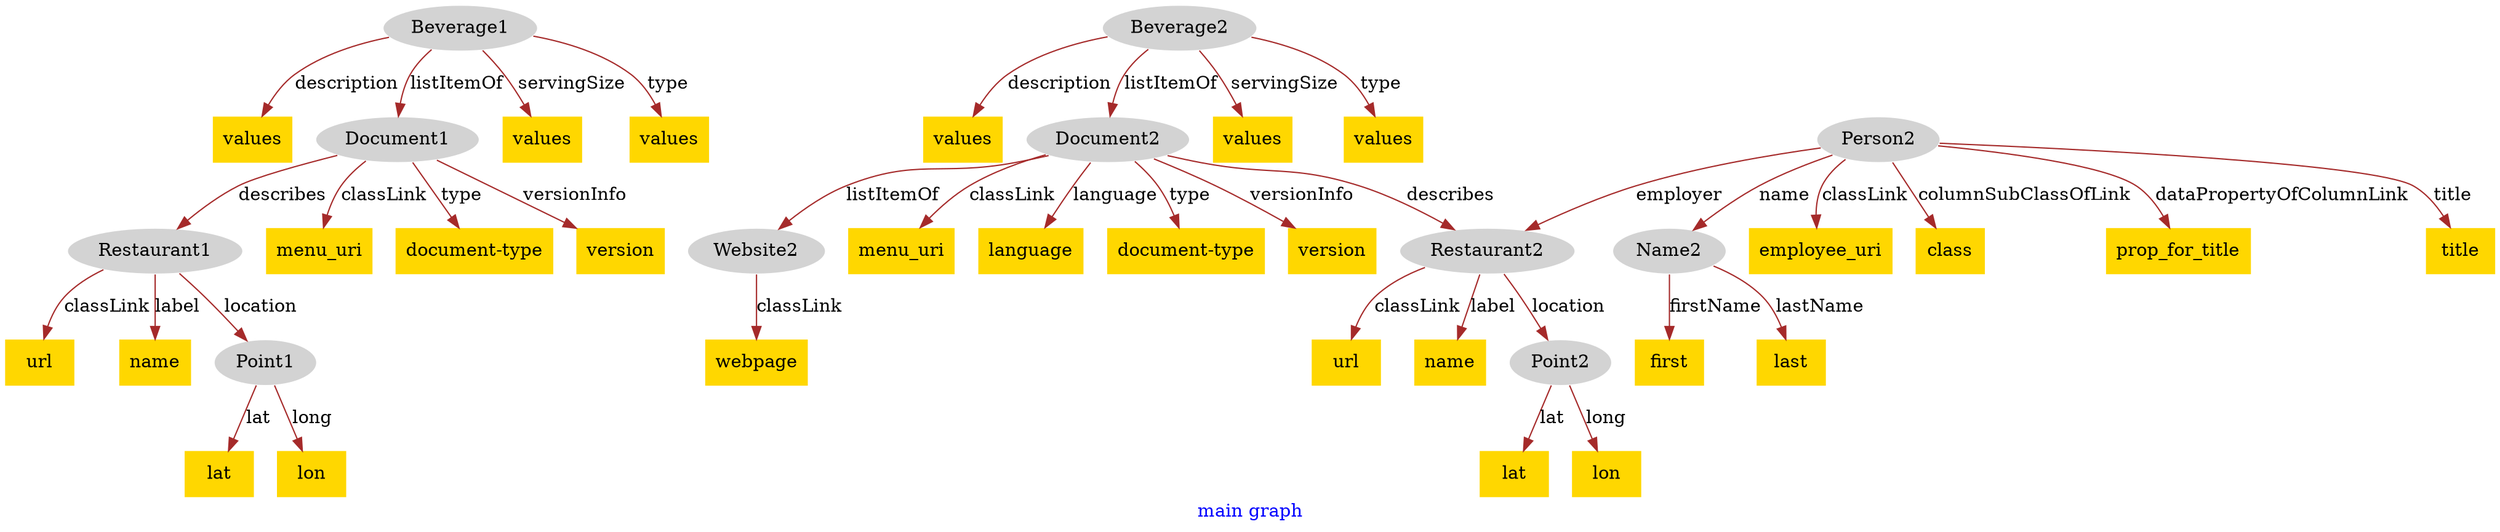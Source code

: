 digraph n0 {
fontcolor="blue"
remincross="true"
label="main graph"
n1[style="filled",color="white",fillcolor="lightgray",label="Beverage1"];
n2[shape="plaintext",style="filled",fillcolor="gold",label="values"];
n3[style="filled",color="white",fillcolor="lightgray",label="Document1"];
n4[shape="plaintext",style="filled",fillcolor="gold",label="values"];
n5[shape="plaintext",style="filled",fillcolor="gold",label="values"];
n6[style="filled",color="white",fillcolor="lightgray",label="Restaurant1"];
n7[shape="plaintext",style="filled",fillcolor="gold",label="url"];
n8[shape="plaintext",style="filled",fillcolor="gold",label="name"];
n9[style="filled",color="white",fillcolor="lightgray",label="Point1"];
n10[shape="plaintext",style="filled",fillcolor="gold",label="lat"];
n11[shape="plaintext",style="filled",fillcolor="gold",label="lon"];
n12[shape="plaintext",style="filled",fillcolor="gold",label="menu_uri"];
n13[shape="plaintext",style="filled",fillcolor="gold",label="document-type"];
n14[shape="plaintext",style="filled",fillcolor="gold",label="version"];
n15[style="filled",color="white",fillcolor="lightgray",label="Beverage2"];
n16[shape="plaintext",style="filled",fillcolor="gold",label="values"];
n17[style="filled",color="white",fillcolor="lightgray",label="Document2"];
n18[shape="plaintext",style="filled",fillcolor="gold",label="values"];
n19[shape="plaintext",style="filled",fillcolor="gold",label="values"];
n20[style="filled",color="white",fillcolor="lightgray",label="Name2"];
n21[shape="plaintext",style="filled",fillcolor="gold",label="first"];
n22[shape="plaintext",style="filled",fillcolor="gold",label="last"];
n23[style="filled",color="white",fillcolor="lightgray",label="Restaurant2"];
n24[shape="plaintext",style="filled",fillcolor="gold",label="url"];
n25[shape="plaintext",style="filled",fillcolor="gold",label="name"];
n26[style="filled",color="white",fillcolor="lightgray",label="Point2"];
n27[style="filled",color="white",fillcolor="lightgray",label="Website2"];
n28[shape="plaintext",style="filled",fillcolor="gold",label="webpage"];
n29[shape="plaintext",style="filled",fillcolor="gold",label="lat"];
n30[shape="plaintext",style="filled",fillcolor="gold",label="lon"];
n31[shape="plaintext",style="filled",fillcolor="gold",label="menu_uri"];
n32[shape="plaintext",style="filled",fillcolor="gold",label="language"];
n33[shape="plaintext",style="filled",fillcolor="gold",label="document-type"];
n34[shape="plaintext",style="filled",fillcolor="gold",label="version"];
n35[style="filled",color="white",fillcolor="lightgray",label="Person2"];
n36[shape="plaintext",style="filled",fillcolor="gold",label="employee_uri"];
n37[shape="plaintext",style="filled",fillcolor="gold",label="class"];
n38[shape="plaintext",style="filled",fillcolor="gold",label="prop_for_title"];
n39[shape="plaintext",style="filled",fillcolor="gold",label="title"];
n1 -> n2[color="brown",fontcolor="black",label="description"]
n1 -> n3[color="brown",fontcolor="black",label="listItemOf"]
n1 -> n4[color="brown",fontcolor="black",label="servingSize"]
n1 -> n5[color="brown",fontcolor="black",label="type"]
n6 -> n7[color="brown",fontcolor="black",label="classLink"]
n6 -> n8[color="brown",fontcolor="black",label="label"]
n6 -> n9[color="brown",fontcolor="black",label="location"]
n9 -> n10[color="brown",fontcolor="black",label="lat"]
n9 -> n11[color="brown",fontcolor="black",label="long"]
n3 -> n12[color="brown",fontcolor="black",label="classLink"]
n3 -> n13[color="brown",fontcolor="black",label="type"]
n3 -> n6[color="brown",fontcolor="black",label="describes"]
n3 -> n14[color="brown",fontcolor="black",label="versionInfo"]
n15 -> n16[color="brown",fontcolor="black",label="description"]
n15 -> n17[color="brown",fontcolor="black",label="listItemOf"]
n15 -> n18[color="brown",fontcolor="black",label="servingSize"]
n15 -> n19[color="brown",fontcolor="black",label="type"]
n20 -> n21[color="brown",fontcolor="black",label="firstName"]
n20 -> n22[color="brown",fontcolor="black",label="lastName"]
n23 -> n24[color="brown",fontcolor="black",label="classLink"]
n23 -> n25[color="brown",fontcolor="black",label="label"]
n23 -> n26[color="brown",fontcolor="black",label="location"]
n27 -> n28[color="brown",fontcolor="black",label="classLink"]
n26 -> n29[color="brown",fontcolor="black",label="lat"]
n26 -> n30[color="brown",fontcolor="black",label="long"]
n17 -> n27[color="brown",fontcolor="black",label="listItemOf"]
n17 -> n31[color="brown",fontcolor="black",label="classLink"]
n17 -> n32[color="brown",fontcolor="black",label="language"]
n17 -> n33[color="brown",fontcolor="black",label="type"]
n17 -> n23[color="brown",fontcolor="black",label="describes"]
n17 -> n34[color="brown",fontcolor="black",label="versionInfo"]
n35 -> n23[color="brown",fontcolor="black",label="employer"]
n35 -> n36[color="brown",fontcolor="black",label="classLink"]
n35 -> n37[color="brown",fontcolor="black",label="columnSubClassOfLink"]
n35 -> n38[color="brown",fontcolor="black",label="dataPropertyOfColumnLink"]
n35 -> n20[color="brown",fontcolor="black",label="name"]
n35 -> n39[color="brown",fontcolor="black",label="title"]
}
